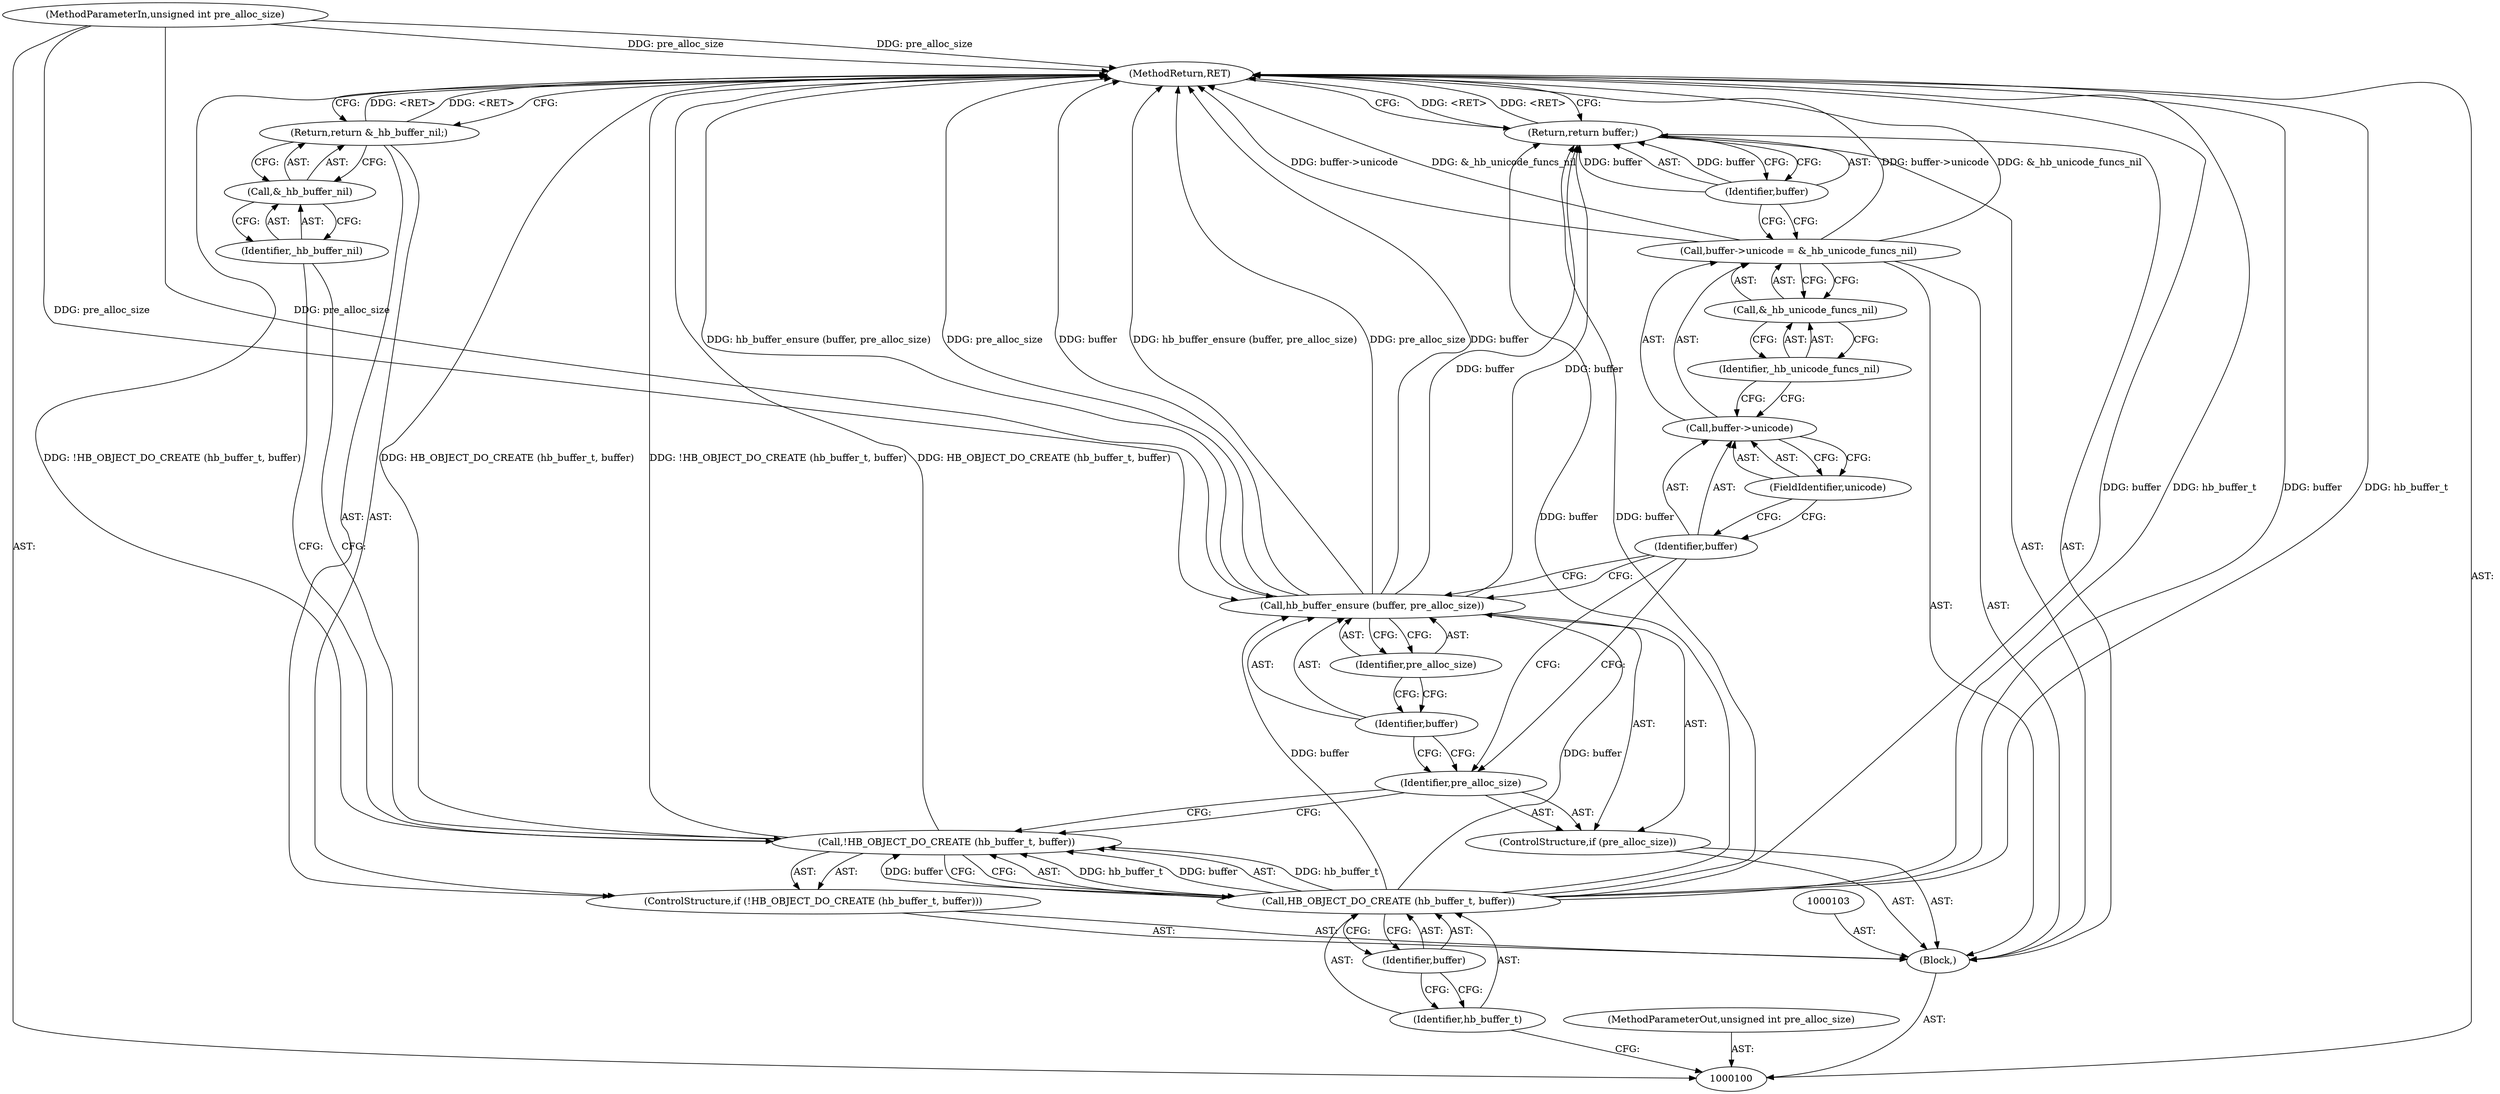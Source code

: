 digraph "0_harfbuzz_a6a79df5fe2ed2cd307e7a991346faee164e70d9_0" {
"1000125" [label="(MethodReturn,RET)"];
"1000101" [label="(MethodParameterIn,unsigned int pre_alloc_size)"];
"1000160" [label="(MethodParameterOut,unsigned int pre_alloc_size)"];
"1000120" [label="(FieldIdentifier,unicode)"];
"1000121" [label="(Call,&_hb_unicode_funcs_nil)"];
"1000122" [label="(Identifier,_hb_unicode_funcs_nil)"];
"1000117" [label="(Call,buffer->unicode = &_hb_unicode_funcs_nil)"];
"1000118" [label="(Call,buffer->unicode)"];
"1000119" [label="(Identifier,buffer)"];
"1000123" [label="(Return,return buffer;)"];
"1000124" [label="(Identifier,buffer)"];
"1000102" [label="(Block,)"];
"1000104" [label="(ControlStructure,if (!HB_OBJECT_DO_CREATE (hb_buffer_t, buffer)))"];
"1000107" [label="(Identifier,hb_buffer_t)"];
"1000108" [label="(Identifier,buffer)"];
"1000105" [label="(Call,!HB_OBJECT_DO_CREATE (hb_buffer_t, buffer))"];
"1000106" [label="(Call,HB_OBJECT_DO_CREATE (hb_buffer_t, buffer))"];
"1000110" [label="(Call,&_hb_buffer_nil)"];
"1000111" [label="(Identifier,_hb_buffer_nil)"];
"1000109" [label="(Return,return &_hb_buffer_nil;)"];
"1000112" [label="(ControlStructure,if (pre_alloc_size))"];
"1000113" [label="(Identifier,pre_alloc_size)"];
"1000115" [label="(Identifier,buffer)"];
"1000116" [label="(Identifier,pre_alloc_size)"];
"1000114" [label="(Call,hb_buffer_ensure (buffer, pre_alloc_size))"];
"1000125" -> "1000100"  [label="AST: "];
"1000125" -> "1000109"  [label="CFG: "];
"1000125" -> "1000123"  [label="CFG: "];
"1000106" -> "1000125"  [label="DDG: buffer"];
"1000106" -> "1000125"  [label="DDG: hb_buffer_t"];
"1000105" -> "1000125"  [label="DDG: !HB_OBJECT_DO_CREATE (hb_buffer_t, buffer)"];
"1000105" -> "1000125"  [label="DDG: HB_OBJECT_DO_CREATE (hb_buffer_t, buffer)"];
"1000114" -> "1000125"  [label="DDG: hb_buffer_ensure (buffer, pre_alloc_size)"];
"1000114" -> "1000125"  [label="DDG: pre_alloc_size"];
"1000114" -> "1000125"  [label="DDG: buffer"];
"1000117" -> "1000125"  [label="DDG: buffer->unicode"];
"1000117" -> "1000125"  [label="DDG: &_hb_unicode_funcs_nil"];
"1000101" -> "1000125"  [label="DDG: pre_alloc_size"];
"1000109" -> "1000125"  [label="DDG: <RET>"];
"1000123" -> "1000125"  [label="DDG: <RET>"];
"1000101" -> "1000100"  [label="AST: "];
"1000101" -> "1000125"  [label="DDG: pre_alloc_size"];
"1000101" -> "1000114"  [label="DDG: pre_alloc_size"];
"1000160" -> "1000100"  [label="AST: "];
"1000120" -> "1000118"  [label="AST: "];
"1000120" -> "1000119"  [label="CFG: "];
"1000118" -> "1000120"  [label="CFG: "];
"1000121" -> "1000117"  [label="AST: "];
"1000121" -> "1000122"  [label="CFG: "];
"1000122" -> "1000121"  [label="AST: "];
"1000117" -> "1000121"  [label="CFG: "];
"1000122" -> "1000121"  [label="AST: "];
"1000122" -> "1000118"  [label="CFG: "];
"1000121" -> "1000122"  [label="CFG: "];
"1000117" -> "1000102"  [label="AST: "];
"1000117" -> "1000121"  [label="CFG: "];
"1000118" -> "1000117"  [label="AST: "];
"1000121" -> "1000117"  [label="AST: "];
"1000124" -> "1000117"  [label="CFG: "];
"1000117" -> "1000125"  [label="DDG: buffer->unicode"];
"1000117" -> "1000125"  [label="DDG: &_hb_unicode_funcs_nil"];
"1000118" -> "1000117"  [label="AST: "];
"1000118" -> "1000120"  [label="CFG: "];
"1000119" -> "1000118"  [label="AST: "];
"1000120" -> "1000118"  [label="AST: "];
"1000122" -> "1000118"  [label="CFG: "];
"1000119" -> "1000118"  [label="AST: "];
"1000119" -> "1000114"  [label="CFG: "];
"1000119" -> "1000113"  [label="CFG: "];
"1000120" -> "1000119"  [label="CFG: "];
"1000123" -> "1000102"  [label="AST: "];
"1000123" -> "1000124"  [label="CFG: "];
"1000124" -> "1000123"  [label="AST: "];
"1000125" -> "1000123"  [label="CFG: "];
"1000123" -> "1000125"  [label="DDG: <RET>"];
"1000124" -> "1000123"  [label="DDG: buffer"];
"1000106" -> "1000123"  [label="DDG: buffer"];
"1000114" -> "1000123"  [label="DDG: buffer"];
"1000124" -> "1000123"  [label="AST: "];
"1000124" -> "1000117"  [label="CFG: "];
"1000123" -> "1000124"  [label="CFG: "];
"1000124" -> "1000123"  [label="DDG: buffer"];
"1000102" -> "1000100"  [label="AST: "];
"1000103" -> "1000102"  [label="AST: "];
"1000104" -> "1000102"  [label="AST: "];
"1000112" -> "1000102"  [label="AST: "];
"1000117" -> "1000102"  [label="AST: "];
"1000123" -> "1000102"  [label="AST: "];
"1000104" -> "1000102"  [label="AST: "];
"1000105" -> "1000104"  [label="AST: "];
"1000109" -> "1000104"  [label="AST: "];
"1000107" -> "1000106"  [label="AST: "];
"1000107" -> "1000100"  [label="CFG: "];
"1000108" -> "1000107"  [label="CFG: "];
"1000108" -> "1000106"  [label="AST: "];
"1000108" -> "1000107"  [label="CFG: "];
"1000106" -> "1000108"  [label="CFG: "];
"1000105" -> "1000104"  [label="AST: "];
"1000105" -> "1000106"  [label="CFG: "];
"1000106" -> "1000105"  [label="AST: "];
"1000111" -> "1000105"  [label="CFG: "];
"1000113" -> "1000105"  [label="CFG: "];
"1000105" -> "1000125"  [label="DDG: !HB_OBJECT_DO_CREATE (hb_buffer_t, buffer)"];
"1000105" -> "1000125"  [label="DDG: HB_OBJECT_DO_CREATE (hb_buffer_t, buffer)"];
"1000106" -> "1000105"  [label="DDG: hb_buffer_t"];
"1000106" -> "1000105"  [label="DDG: buffer"];
"1000106" -> "1000105"  [label="AST: "];
"1000106" -> "1000108"  [label="CFG: "];
"1000107" -> "1000106"  [label="AST: "];
"1000108" -> "1000106"  [label="AST: "];
"1000105" -> "1000106"  [label="CFG: "];
"1000106" -> "1000125"  [label="DDG: buffer"];
"1000106" -> "1000125"  [label="DDG: hb_buffer_t"];
"1000106" -> "1000105"  [label="DDG: hb_buffer_t"];
"1000106" -> "1000105"  [label="DDG: buffer"];
"1000106" -> "1000114"  [label="DDG: buffer"];
"1000106" -> "1000123"  [label="DDG: buffer"];
"1000110" -> "1000109"  [label="AST: "];
"1000110" -> "1000111"  [label="CFG: "];
"1000111" -> "1000110"  [label="AST: "];
"1000109" -> "1000110"  [label="CFG: "];
"1000111" -> "1000110"  [label="AST: "];
"1000111" -> "1000105"  [label="CFG: "];
"1000110" -> "1000111"  [label="CFG: "];
"1000109" -> "1000104"  [label="AST: "];
"1000109" -> "1000110"  [label="CFG: "];
"1000110" -> "1000109"  [label="AST: "];
"1000125" -> "1000109"  [label="CFG: "];
"1000109" -> "1000125"  [label="DDG: <RET>"];
"1000112" -> "1000102"  [label="AST: "];
"1000113" -> "1000112"  [label="AST: "];
"1000114" -> "1000112"  [label="AST: "];
"1000113" -> "1000112"  [label="AST: "];
"1000113" -> "1000105"  [label="CFG: "];
"1000115" -> "1000113"  [label="CFG: "];
"1000119" -> "1000113"  [label="CFG: "];
"1000115" -> "1000114"  [label="AST: "];
"1000115" -> "1000113"  [label="CFG: "];
"1000116" -> "1000115"  [label="CFG: "];
"1000116" -> "1000114"  [label="AST: "];
"1000116" -> "1000115"  [label="CFG: "];
"1000114" -> "1000116"  [label="CFG: "];
"1000114" -> "1000112"  [label="AST: "];
"1000114" -> "1000116"  [label="CFG: "];
"1000115" -> "1000114"  [label="AST: "];
"1000116" -> "1000114"  [label="AST: "];
"1000119" -> "1000114"  [label="CFG: "];
"1000114" -> "1000125"  [label="DDG: hb_buffer_ensure (buffer, pre_alloc_size)"];
"1000114" -> "1000125"  [label="DDG: pre_alloc_size"];
"1000114" -> "1000125"  [label="DDG: buffer"];
"1000106" -> "1000114"  [label="DDG: buffer"];
"1000101" -> "1000114"  [label="DDG: pre_alloc_size"];
"1000114" -> "1000123"  [label="DDG: buffer"];
}
